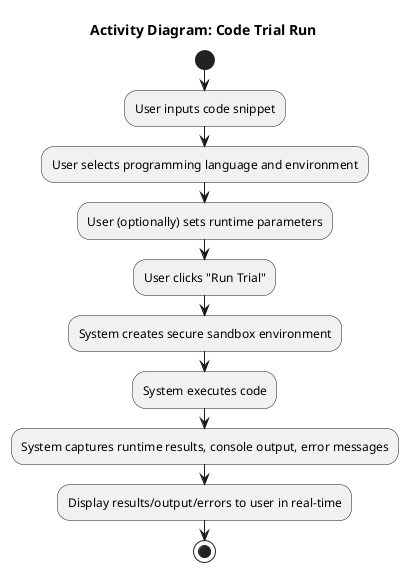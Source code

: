 @startuml
title Activity Diagram: Code Trial Run

start
:User inputs code snippet;
:User selects programming language and environment;
:User (optionally) sets runtime parameters;
:User clicks "Run Trial";
:System creates secure sandbox environment;
:System executes code;
:System captures runtime results, console output, error messages;
:Display results/output/errors to user in real-time;
stop

@enduml